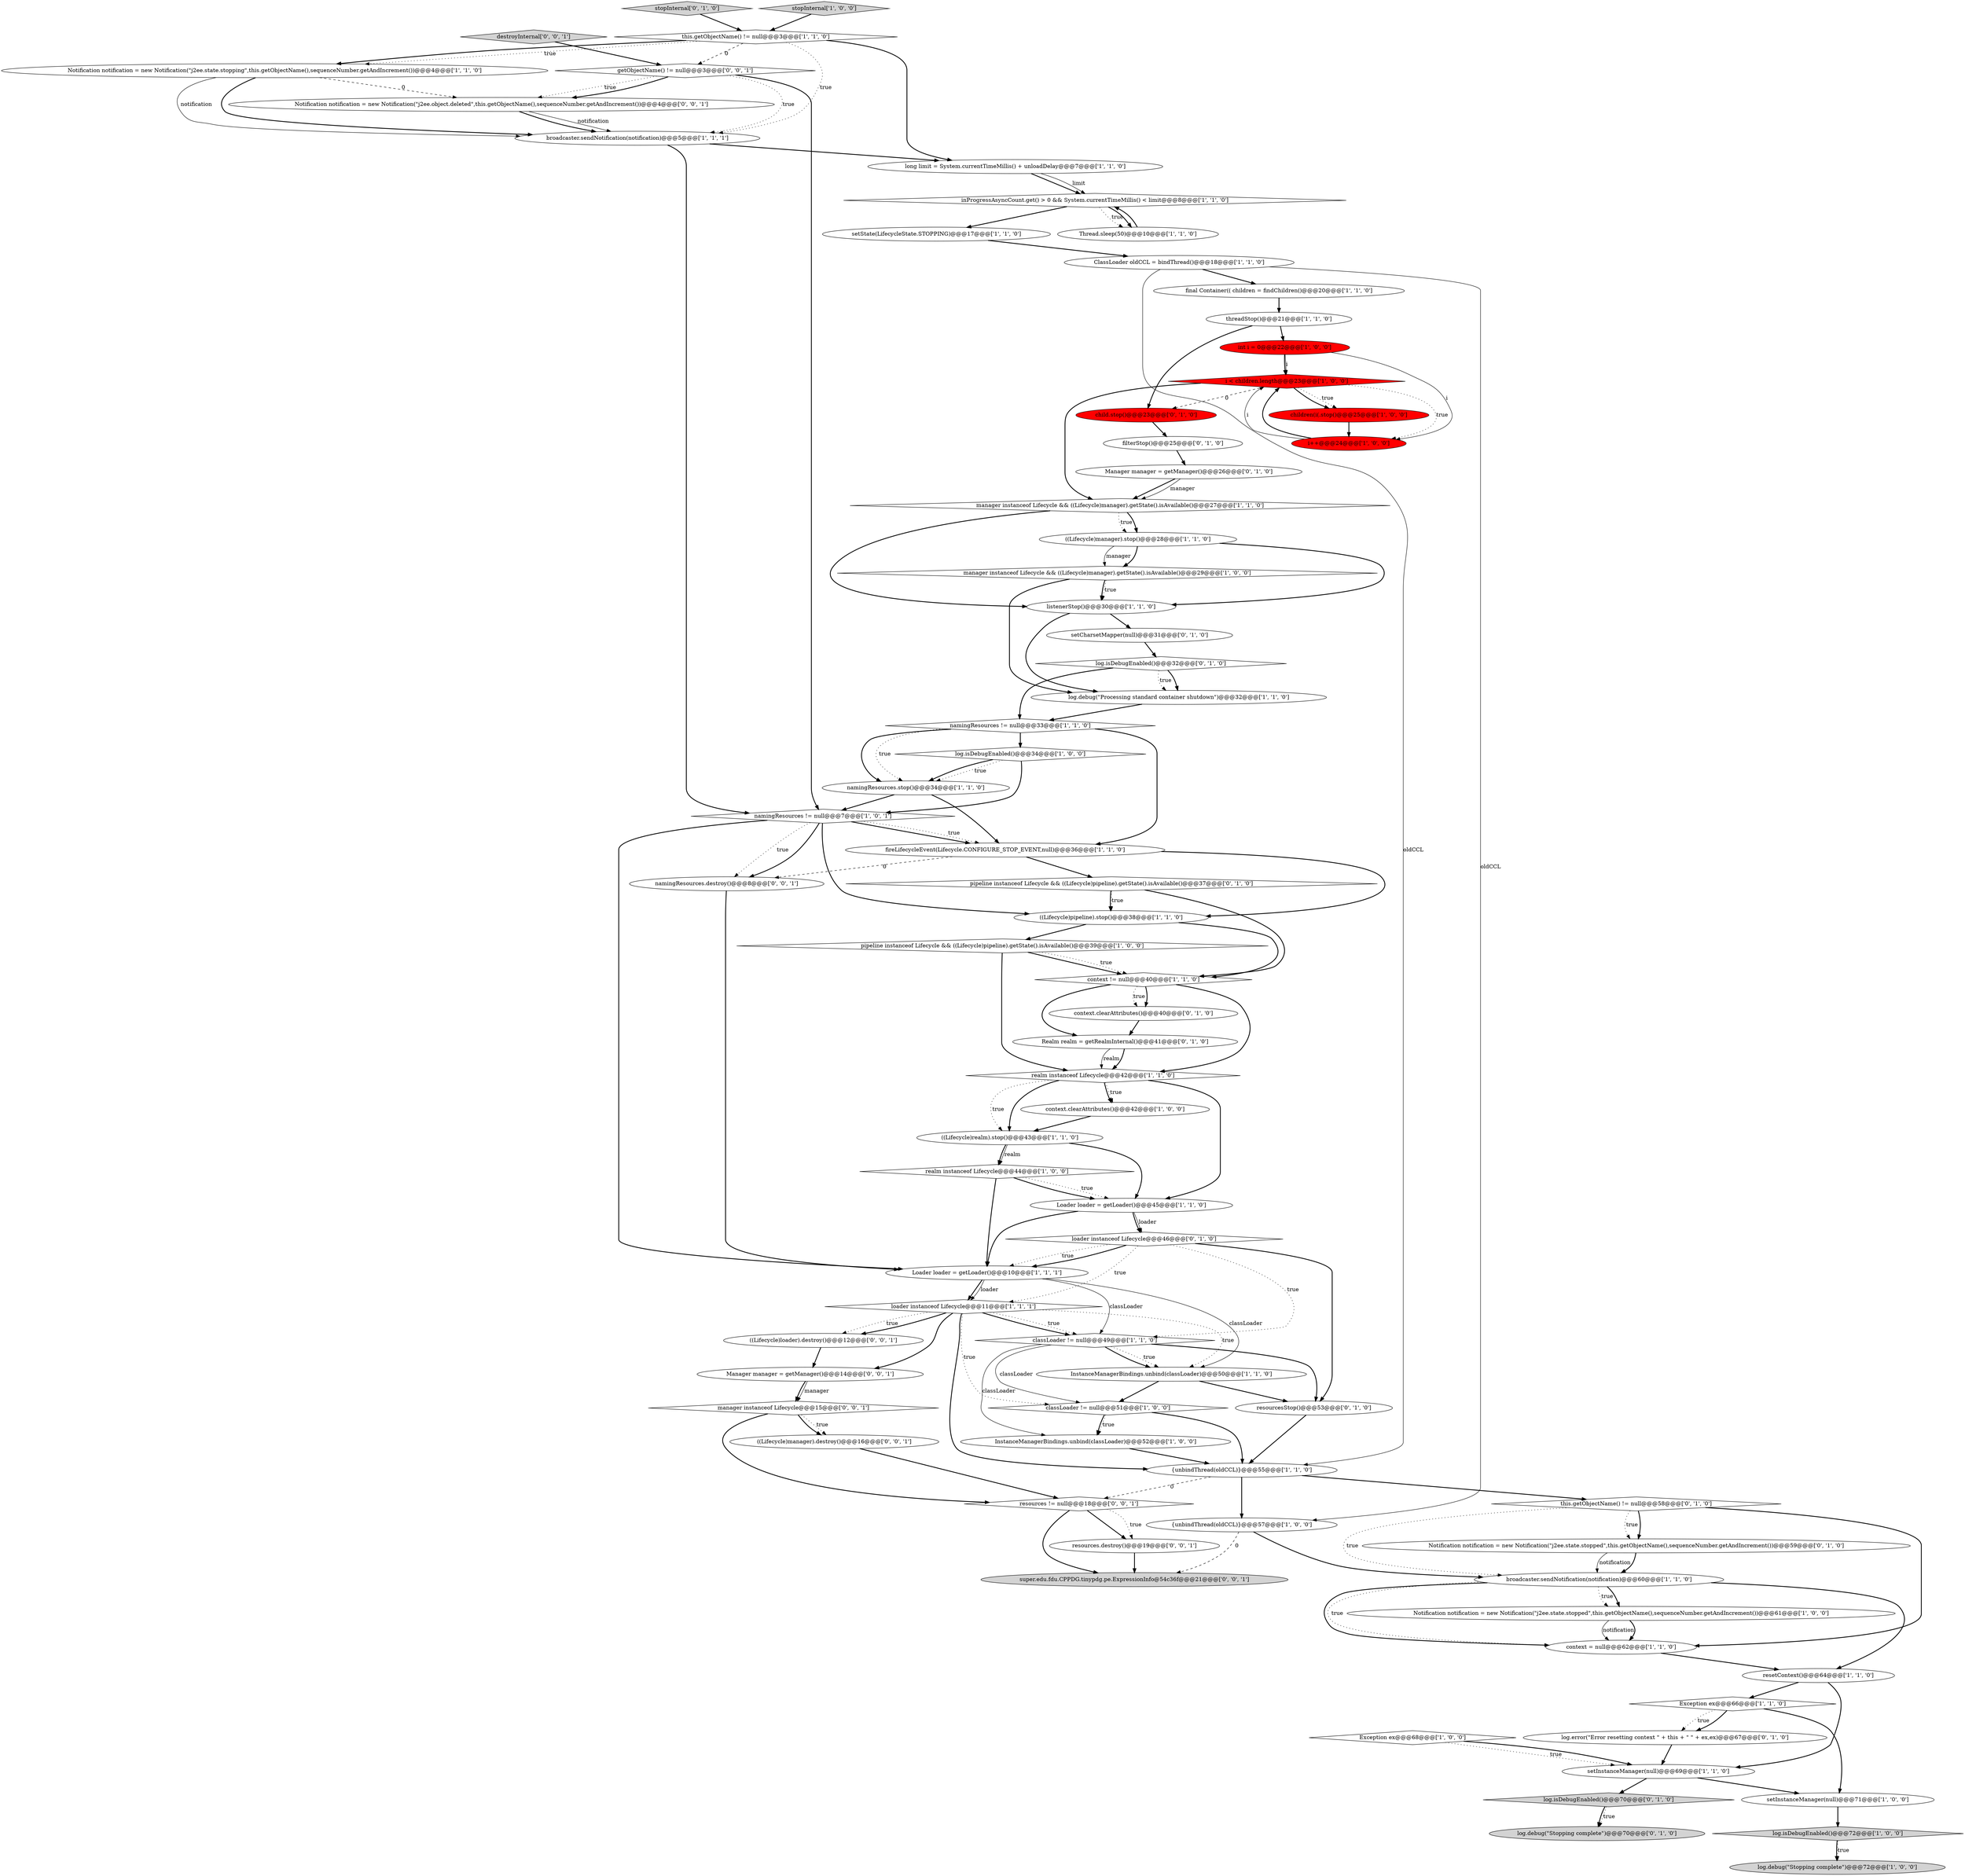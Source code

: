 digraph {
53 [style = filled, label = "this.getObjectName() != null@@@58@@@['0', '1', '0']", fillcolor = white, shape = diamond image = "AAA0AAABBB2BBB"];
72 [style = filled, label = "manager instanceof Lifecycle@@@15@@@['0', '0', '1']", fillcolor = white, shape = diamond image = "AAA0AAABBB3BBB"];
67 [style = filled, label = "resources != null@@@18@@@['0', '0', '1']", fillcolor = white, shape = diamond image = "AAA0AAABBB3BBB"];
54 [style = filled, label = "child.stop()@@@23@@@['0', '1', '0']", fillcolor = red, shape = ellipse image = "AAA1AAABBB2BBB"];
55 [style = filled, label = "pipeline instanceof Lifecycle && ((Lifecycle)pipeline).getState().isAvailable()@@@37@@@['0', '1', '0']", fillcolor = white, shape = diamond image = "AAA0AAABBB2BBB"];
41 [style = filled, label = "this.getObjectName() != null@@@3@@@['1', '1', '0']", fillcolor = white, shape = diamond image = "AAA0AAABBB1BBB"];
16 [style = filled, label = "Notification notification = new Notification(\"j2ee.state.stopping\",this.getObjectName(),sequenceNumber.getAndIncrement())@@@4@@@['1', '1', '0']", fillcolor = white, shape = ellipse image = "AAA0AAABBB1BBB"];
6 [style = filled, label = "manager instanceof Lifecycle && ((Lifecycle)manager).getState().isAvailable()@@@29@@@['1', '0', '0']", fillcolor = white, shape = diamond image = "AAA0AAABBB1BBB"];
42 [style = filled, label = "Thread.sleep(50)@@@10@@@['1', '1', '0']", fillcolor = white, shape = ellipse image = "AAA0AAABBB1BBB"];
39 [style = filled, label = "Exception ex@@@66@@@['1', '1', '0']", fillcolor = white, shape = diamond image = "AAA0AAABBB1BBB"];
62 [style = filled, label = "setCharsetMapper(null)@@@31@@@['0', '1', '0']", fillcolor = white, shape = ellipse image = "AAA0AAABBB2BBB"];
77 [style = filled, label = "resources.destroy()@@@19@@@['0', '0', '1']", fillcolor = white, shape = ellipse image = "AAA0AAABBB3BBB"];
65 [style = filled, label = "Notification notification = new Notification(\"j2ee.state.stopped\",this.getObjectName(),sequenceNumber.getAndIncrement())@@@59@@@['0', '1', '0']", fillcolor = white, shape = ellipse image = "AAA0AAABBB2BBB"];
21 [style = filled, label = "log.debug(\"Processing standard container shutdown\")@@@32@@@['1', '1', '0']", fillcolor = white, shape = ellipse image = "AAA0AAABBB1BBB"];
12 [style = filled, label = "log.isDebugEnabled()@@@34@@@['1', '0', '0']", fillcolor = white, shape = diamond image = "AAA0AAABBB1BBB"];
2 [style = filled, label = "setInstanceManager(null)@@@69@@@['1', '1', '0']", fillcolor = white, shape = ellipse image = "AAA0AAABBB1BBB"];
71 [style = filled, label = "namingResources.destroy()@@@8@@@['0', '0', '1']", fillcolor = white, shape = ellipse image = "AAA0AAABBB3BBB"];
26 [style = filled, label = "namingResources != null@@@33@@@['1', '1', '0']", fillcolor = white, shape = diamond image = "AAA0AAABBB1BBB"];
56 [style = filled, label = "loader instanceof Lifecycle@@@46@@@['0', '1', '0']", fillcolor = white, shape = diamond image = "AAA0AAABBB2BBB"];
43 [style = filled, label = "setInstanceManager(null)@@@71@@@['1', '0', '0']", fillcolor = white, shape = ellipse image = "AAA0AAABBB1BBB"];
44 [style = filled, label = "int i = 0@@@22@@@['1', '0', '0']", fillcolor = red, shape = ellipse image = "AAA1AAABBB1BBB"];
58 [style = filled, label = "Manager manager = getManager()@@@26@@@['0', '1', '0']", fillcolor = white, shape = ellipse image = "AAA0AAABBB2BBB"];
37 [style = filled, label = "((Lifecycle)pipeline).stop()@@@38@@@['1', '1', '0']", fillcolor = white, shape = ellipse image = "AAA0AAABBB1BBB"];
23 [style = filled, label = "InstanceManagerBindings.unbind(classLoader)@@@50@@@['1', '1', '0']", fillcolor = white, shape = ellipse image = "AAA0AAABBB1BBB"];
34 [style = filled, label = "namingResources.stop()@@@34@@@['1', '1', '0']", fillcolor = white, shape = ellipse image = "AAA0AAABBB1BBB"];
49 [style = filled, label = "Notification notification = new Notification(\"j2ee.state.stopped\",this.getObjectName(),sequenceNumber.getAndIncrement())@@@61@@@['1', '0', '0']", fillcolor = white, shape = ellipse image = "AAA0AAABBB1BBB"];
73 [style = filled, label = "Notification notification = new Notification(\"j2ee.object.deleted\",this.getObjectName(),sequenceNumber.getAndIncrement())@@@4@@@['0', '0', '1']", fillcolor = white, shape = ellipse image = "AAA0AAABBB3BBB"];
0 [style = filled, label = "classLoader != null@@@49@@@['1', '1', '0']", fillcolor = white, shape = diamond image = "AAA0AAABBB1BBB"];
25 [style = filled, label = "realm instanceof Lifecycle@@@42@@@['1', '1', '0']", fillcolor = white, shape = diamond image = "AAA0AAABBB1BBB"];
29 [style = filled, label = "namingResources != null@@@7@@@['1', '0', '1']", fillcolor = white, shape = diamond image = "AAA0AAABBB1BBB"];
51 [style = filled, label = "log.isDebugEnabled()@@@70@@@['0', '1', '0']", fillcolor = lightgray, shape = diamond image = "AAA0AAABBB2BBB"];
57 [style = filled, label = "context.clearAttributes()@@@40@@@['0', '1', '0']", fillcolor = white, shape = ellipse image = "AAA0AAABBB2BBB"];
64 [style = filled, label = "resourcesStop()@@@53@@@['0', '1', '0']", fillcolor = white, shape = ellipse image = "AAA0AAABBB2BBB"];
69 [style = filled, label = "getObjectName() != null@@@3@@@['0', '0', '1']", fillcolor = white, shape = diamond image = "AAA0AAABBB3BBB"];
35 [style = filled, label = "threadStop()@@@21@@@['1', '1', '0']", fillcolor = white, shape = ellipse image = "AAA0AAABBB1BBB"];
7 [style = filled, label = "context != null@@@40@@@['1', '1', '0']", fillcolor = white, shape = diamond image = "AAA0AAABBB1BBB"];
40 [style = filled, label = "loader instanceof Lifecycle@@@11@@@['1', '1', '1']", fillcolor = white, shape = diamond image = "AAA0AAABBB1BBB"];
45 [style = filled, label = "log.debug(\"Stopping complete\")@@@72@@@['1', '0', '0']", fillcolor = lightgray, shape = ellipse image = "AAA0AAABBB1BBB"];
36 [style = filled, label = "{unbindThread(oldCCL)}@@@57@@@['1', '0', '0']", fillcolor = white, shape = ellipse image = "AAA0AAABBB1BBB"];
31 [style = filled, label = "i < children.length@@@23@@@['1', '0', '0']", fillcolor = red, shape = diamond image = "AAA1AAABBB1BBB"];
32 [style = filled, label = "fireLifecycleEvent(Lifecycle.CONFIGURE_STOP_EVENT,null)@@@36@@@['1', '1', '0']", fillcolor = white, shape = ellipse image = "AAA0AAABBB1BBB"];
13 [style = filled, label = "context.clearAttributes()@@@42@@@['1', '0', '0']", fillcolor = white, shape = ellipse image = "AAA0AAABBB1BBB"];
9 [style = filled, label = "listenerStop()@@@30@@@['1', '1', '0']", fillcolor = white, shape = ellipse image = "AAA0AAABBB1BBB"];
52 [style = filled, label = "log.isDebugEnabled()@@@32@@@['0', '1', '0']", fillcolor = white, shape = diamond image = "AAA0AAABBB2BBB"];
70 [style = filled, label = "((Lifecycle)manager).destroy()@@@16@@@['0', '0', '1']", fillcolor = white, shape = ellipse image = "AAA0AAABBB3BBB"];
15 [style = filled, label = "ClassLoader oldCCL = bindThread()@@@18@@@['1', '1', '0']", fillcolor = white, shape = ellipse image = "AAA0AAABBB1BBB"];
8 [style = filled, label = "log.isDebugEnabled()@@@72@@@['1', '0', '0']", fillcolor = lightgray, shape = diamond image = "AAA0AAABBB1BBB"];
66 [style = filled, label = "Realm realm = getRealmInternal()@@@41@@@['0', '1', '0']", fillcolor = white, shape = ellipse image = "AAA0AAABBB2BBB"];
17 [style = filled, label = "Exception ex@@@68@@@['1', '0', '0']", fillcolor = white, shape = diamond image = "AAA0AAABBB1BBB"];
24 [style = filled, label = "context = null@@@62@@@['1', '1', '0']", fillcolor = white, shape = ellipse image = "AAA0AAABBB1BBB"];
28 [style = filled, label = "((Lifecycle)manager).stop()@@@28@@@['1', '1', '0']", fillcolor = white, shape = ellipse image = "AAA0AAABBB1BBB"];
4 [style = filled, label = "Loader loader = getLoader()@@@45@@@['1', '1', '0']", fillcolor = white, shape = ellipse image = "AAA0AAABBB1BBB"];
63 [style = filled, label = "filterStop()@@@25@@@['0', '1', '0']", fillcolor = white, shape = ellipse image = "AAA0AAABBB2BBB"];
61 [style = filled, label = "stopInternal['0', '1', '0']", fillcolor = lightgray, shape = diamond image = "AAA0AAABBB2BBB"];
75 [style = filled, label = "Manager manager = getManager()@@@14@@@['0', '0', '1']", fillcolor = white, shape = ellipse image = "AAA0AAABBB3BBB"];
11 [style = filled, label = "stopInternal['1', '0', '0']", fillcolor = lightgray, shape = diamond image = "AAA0AAABBB1BBB"];
19 [style = filled, label = "final Container(( children = findChildren()@@@20@@@['1', '1', '0']", fillcolor = white, shape = ellipse image = "AAA0AAABBB1BBB"];
46 [style = filled, label = "broadcaster.sendNotification(notification)@@@60@@@['1', '1', '0']", fillcolor = white, shape = ellipse image = "AAA0AAABBB1BBB"];
38 [style = filled, label = "{unbindThread(oldCCL)}@@@55@@@['1', '1', '0']", fillcolor = white, shape = ellipse image = "AAA0AAABBB1BBB"];
74 [style = filled, label = "destroyInternal['0', '0', '1']", fillcolor = lightgray, shape = diamond image = "AAA0AAABBB3BBB"];
50 [style = filled, label = "((Lifecycle)realm).stop()@@@43@@@['1', '1', '0']", fillcolor = white, shape = ellipse image = "AAA0AAABBB1BBB"];
47 [style = filled, label = "pipeline instanceof Lifecycle && ((Lifecycle)pipeline).getState().isAvailable()@@@39@@@['1', '0', '0']", fillcolor = white, shape = diamond image = "AAA0AAABBB1BBB"];
76 [style = filled, label = "super.edu.fdu.CPPDG.tinypdg.pe.ExpressionInfo@54c36f@@@21@@@['0', '0', '1']", fillcolor = lightgray, shape = ellipse image = "AAA0AAABBB3BBB"];
27 [style = filled, label = "long limit = System.currentTimeMillis() + unloadDelay@@@7@@@['1', '1', '0']", fillcolor = white, shape = ellipse image = "AAA0AAABBB1BBB"];
48 [style = filled, label = "manager instanceof Lifecycle && ((Lifecycle)manager).getState().isAvailable()@@@27@@@['1', '1', '0']", fillcolor = white, shape = diamond image = "AAA0AAABBB1BBB"];
14 [style = filled, label = "resetContext()@@@64@@@['1', '1', '0']", fillcolor = white, shape = ellipse image = "AAA0AAABBB1BBB"];
22 [style = filled, label = "broadcaster.sendNotification(notification)@@@5@@@['1', '1', '1']", fillcolor = white, shape = ellipse image = "AAA0AAABBB1BBB"];
30 [style = filled, label = "realm instanceof Lifecycle@@@44@@@['1', '0', '0']", fillcolor = white, shape = diamond image = "AAA0AAABBB1BBB"];
3 [style = filled, label = "InstanceManagerBindings.unbind(classLoader)@@@52@@@['1', '0', '0']", fillcolor = white, shape = ellipse image = "AAA0AAABBB1BBB"];
18 [style = filled, label = "inProgressAsyncCount.get() > 0 && System.currentTimeMillis() < limit@@@8@@@['1', '1', '0']", fillcolor = white, shape = diamond image = "AAA0AAABBB1BBB"];
20 [style = filled, label = "classLoader != null@@@51@@@['1', '0', '0']", fillcolor = white, shape = diamond image = "AAA0AAABBB1BBB"];
33 [style = filled, label = "children(i(.stop()@@@25@@@['1', '0', '0']", fillcolor = red, shape = ellipse image = "AAA1AAABBB1BBB"];
10 [style = filled, label = "Loader loader = getLoader()@@@10@@@['1', '1', '1']", fillcolor = white, shape = ellipse image = "AAA0AAABBB1BBB"];
5 [style = filled, label = "i++@@@24@@@['1', '0', '0']", fillcolor = red, shape = ellipse image = "AAA1AAABBB1BBB"];
1 [style = filled, label = "setState(LifecycleState.STOPPING)@@@17@@@['1', '1', '0']", fillcolor = white, shape = ellipse image = "AAA0AAABBB1BBB"];
59 [style = filled, label = "log.debug(\"Stopping complete\")@@@70@@@['0', '1', '0']", fillcolor = lightgray, shape = ellipse image = "AAA0AAABBB2BBB"];
60 [style = filled, label = "log.error(\"Error resetting context \" + this + \" \" + ex,ex)@@@67@@@['0', '1', '0']", fillcolor = white, shape = ellipse image = "AAA0AAABBB2BBB"];
68 [style = filled, label = "((Lifecycle)loader).destroy()@@@12@@@['0', '0', '1']", fillcolor = white, shape = ellipse image = "AAA0AAABBB3BBB"];
74->69 [style = bold, label=""];
53->46 [style = dotted, label="true"];
70->67 [style = bold, label=""];
28->6 [style = bold, label=""];
49->24 [style = solid, label="notification"];
32->37 [style = bold, label=""];
56->64 [style = bold, label=""];
47->7 [style = bold, label=""];
2->51 [style = bold, label=""];
18->42 [style = dotted, label="true"];
29->71 [style = dotted, label="true"];
54->63 [style = bold, label=""];
16->22 [style = solid, label="notification"];
4->56 [style = solid, label="loader"];
26->34 [style = bold, label=""];
28->9 [style = bold, label=""];
46->24 [style = dotted, label="true"];
65->46 [style = solid, label="notification"];
40->23 [style = dotted, label="true"];
3->38 [style = bold, label=""];
40->38 [style = bold, label=""];
39->60 [style = bold, label=""];
49->24 [style = bold, label=""];
21->26 [style = bold, label=""];
26->12 [style = bold, label=""];
5->31 [style = solid, label="i"];
46->49 [style = dotted, label="true"];
53->65 [style = bold, label=""];
25->50 [style = dotted, label="true"];
31->48 [style = bold, label=""];
66->25 [style = solid, label="realm"];
43->8 [style = bold, label=""];
9->21 [style = bold, label=""];
40->75 [style = bold, label=""];
50->30 [style = solid, label="realm"];
34->32 [style = bold, label=""];
17->2 [style = dotted, label="true"];
36->76 [style = dashed, label="0"];
52->21 [style = bold, label=""];
12->34 [style = dotted, label="true"];
55->37 [style = bold, label=""];
67->77 [style = dotted, label="true"];
26->32 [style = bold, label=""];
35->54 [style = bold, label=""];
35->44 [style = bold, label=""];
52->21 [style = dotted, label="true"];
50->30 [style = bold, label=""];
46->24 [style = bold, label=""];
31->5 [style = dotted, label="true"];
69->73 [style = dotted, label="true"];
40->0 [style = bold, label=""];
7->57 [style = bold, label=""];
48->28 [style = dotted, label="true"];
38->53 [style = bold, label=""];
56->0 [style = dotted, label="true"];
20->3 [style = bold, label=""];
20->38 [style = bold, label=""];
10->40 [style = solid, label="loader"];
40->20 [style = dotted, label="true"];
31->33 [style = dotted, label="true"];
29->71 [style = bold, label=""];
56->10 [style = bold, label=""];
36->46 [style = bold, label=""];
4->56 [style = bold, label=""];
47->7 [style = dotted, label="true"];
12->29 [style = bold, label=""];
47->25 [style = bold, label=""];
0->23 [style = bold, label=""];
17->2 [style = bold, label=""];
18->1 [style = bold, label=""];
32->71 [style = dashed, label="0"];
75->72 [style = solid, label="manager"];
64->38 [style = bold, label=""];
55->7 [style = bold, label=""];
31->33 [style = bold, label=""];
29->32 [style = bold, label=""];
53->24 [style = bold, label=""];
66->25 [style = bold, label=""];
30->10 [style = bold, label=""];
71->10 [style = bold, label=""];
20->3 [style = dotted, label="true"];
46->14 [style = bold, label=""];
23->64 [style = bold, label=""];
0->20 [style = solid, label="classLoader"];
48->28 [style = bold, label=""];
14->39 [style = bold, label=""];
65->46 [style = bold, label=""];
29->32 [style = dotted, label="true"];
2->43 [style = bold, label=""];
37->47 [style = bold, label=""];
7->66 [style = bold, label=""];
52->26 [style = bold, label=""];
40->68 [style = dotted, label="true"];
4->10 [style = bold, label=""];
27->18 [style = bold, label=""];
34->29 [style = bold, label=""];
10->0 [style = solid, label="classLoader"];
23->20 [style = bold, label=""];
67->77 [style = bold, label=""];
61->41 [style = bold, label=""];
44->5 [style = solid, label="i"];
41->27 [style = bold, label=""];
44->31 [style = solid, label="i"];
69->22 [style = dotted, label="true"];
60->2 [style = bold, label=""];
6->21 [style = bold, label=""];
57->66 [style = bold, label=""];
41->16 [style = dotted, label="true"];
53->65 [style = dotted, label="true"];
22->29 [style = bold, label=""];
30->4 [style = dotted, label="true"];
50->4 [style = bold, label=""];
29->37 [style = bold, label=""];
25->13 [style = dotted, label="true"];
33->5 [style = bold, label=""];
55->37 [style = dotted, label="true"];
15->19 [style = bold, label=""];
16->73 [style = dashed, label="0"];
37->7 [style = bold, label=""];
13->50 [style = bold, label=""];
11->41 [style = bold, label=""];
56->10 [style = dotted, label="true"];
7->57 [style = dotted, label="true"];
58->48 [style = bold, label=""];
6->9 [style = dotted, label="true"];
27->18 [style = solid, label="limit"];
19->35 [style = bold, label=""];
8->45 [style = bold, label=""];
56->40 [style = dotted, label="true"];
72->70 [style = dotted, label="true"];
28->6 [style = solid, label="manager"];
40->68 [style = bold, label=""];
10->40 [style = bold, label=""];
29->10 [style = bold, label=""];
75->72 [style = bold, label=""];
41->16 [style = bold, label=""];
0->23 [style = dotted, label="true"];
14->2 [style = bold, label=""];
39->60 [style = dotted, label="true"];
44->31 [style = bold, label=""];
67->76 [style = bold, label=""];
51->59 [style = dotted, label="true"];
10->23 [style = solid, label="classLoader"];
42->18 [style = bold, label=""];
15->36 [style = solid, label="oldCCL"];
41->22 [style = dotted, label="true"];
38->67 [style = dashed, label="0"];
25->13 [style = bold, label=""];
8->45 [style = dotted, label="true"];
26->34 [style = dotted, label="true"];
62->52 [style = bold, label=""];
72->70 [style = bold, label=""];
1->15 [style = bold, label=""];
46->49 [style = bold, label=""];
39->43 [style = bold, label=""];
31->54 [style = dashed, label="0"];
15->38 [style = solid, label="oldCCL"];
58->48 [style = solid, label="manager"];
25->4 [style = bold, label=""];
48->9 [style = bold, label=""];
38->36 [style = bold, label=""];
12->34 [style = bold, label=""];
0->3 [style = solid, label="classLoader"];
9->62 [style = bold, label=""];
73->22 [style = solid, label="notification"];
16->22 [style = bold, label=""];
40->0 [style = dotted, label="true"];
73->22 [style = bold, label=""];
24->14 [style = bold, label=""];
51->59 [style = bold, label=""];
63->58 [style = bold, label=""];
0->64 [style = bold, label=""];
32->55 [style = bold, label=""];
77->76 [style = bold, label=""];
5->31 [style = bold, label=""];
22->27 [style = bold, label=""];
30->4 [style = bold, label=""];
68->75 [style = bold, label=""];
72->67 [style = bold, label=""];
41->69 [style = dashed, label="0"];
69->73 [style = bold, label=""];
7->25 [style = bold, label=""];
6->9 [style = bold, label=""];
25->50 [style = bold, label=""];
69->29 [style = bold, label=""];
18->42 [style = bold, label=""];
}
